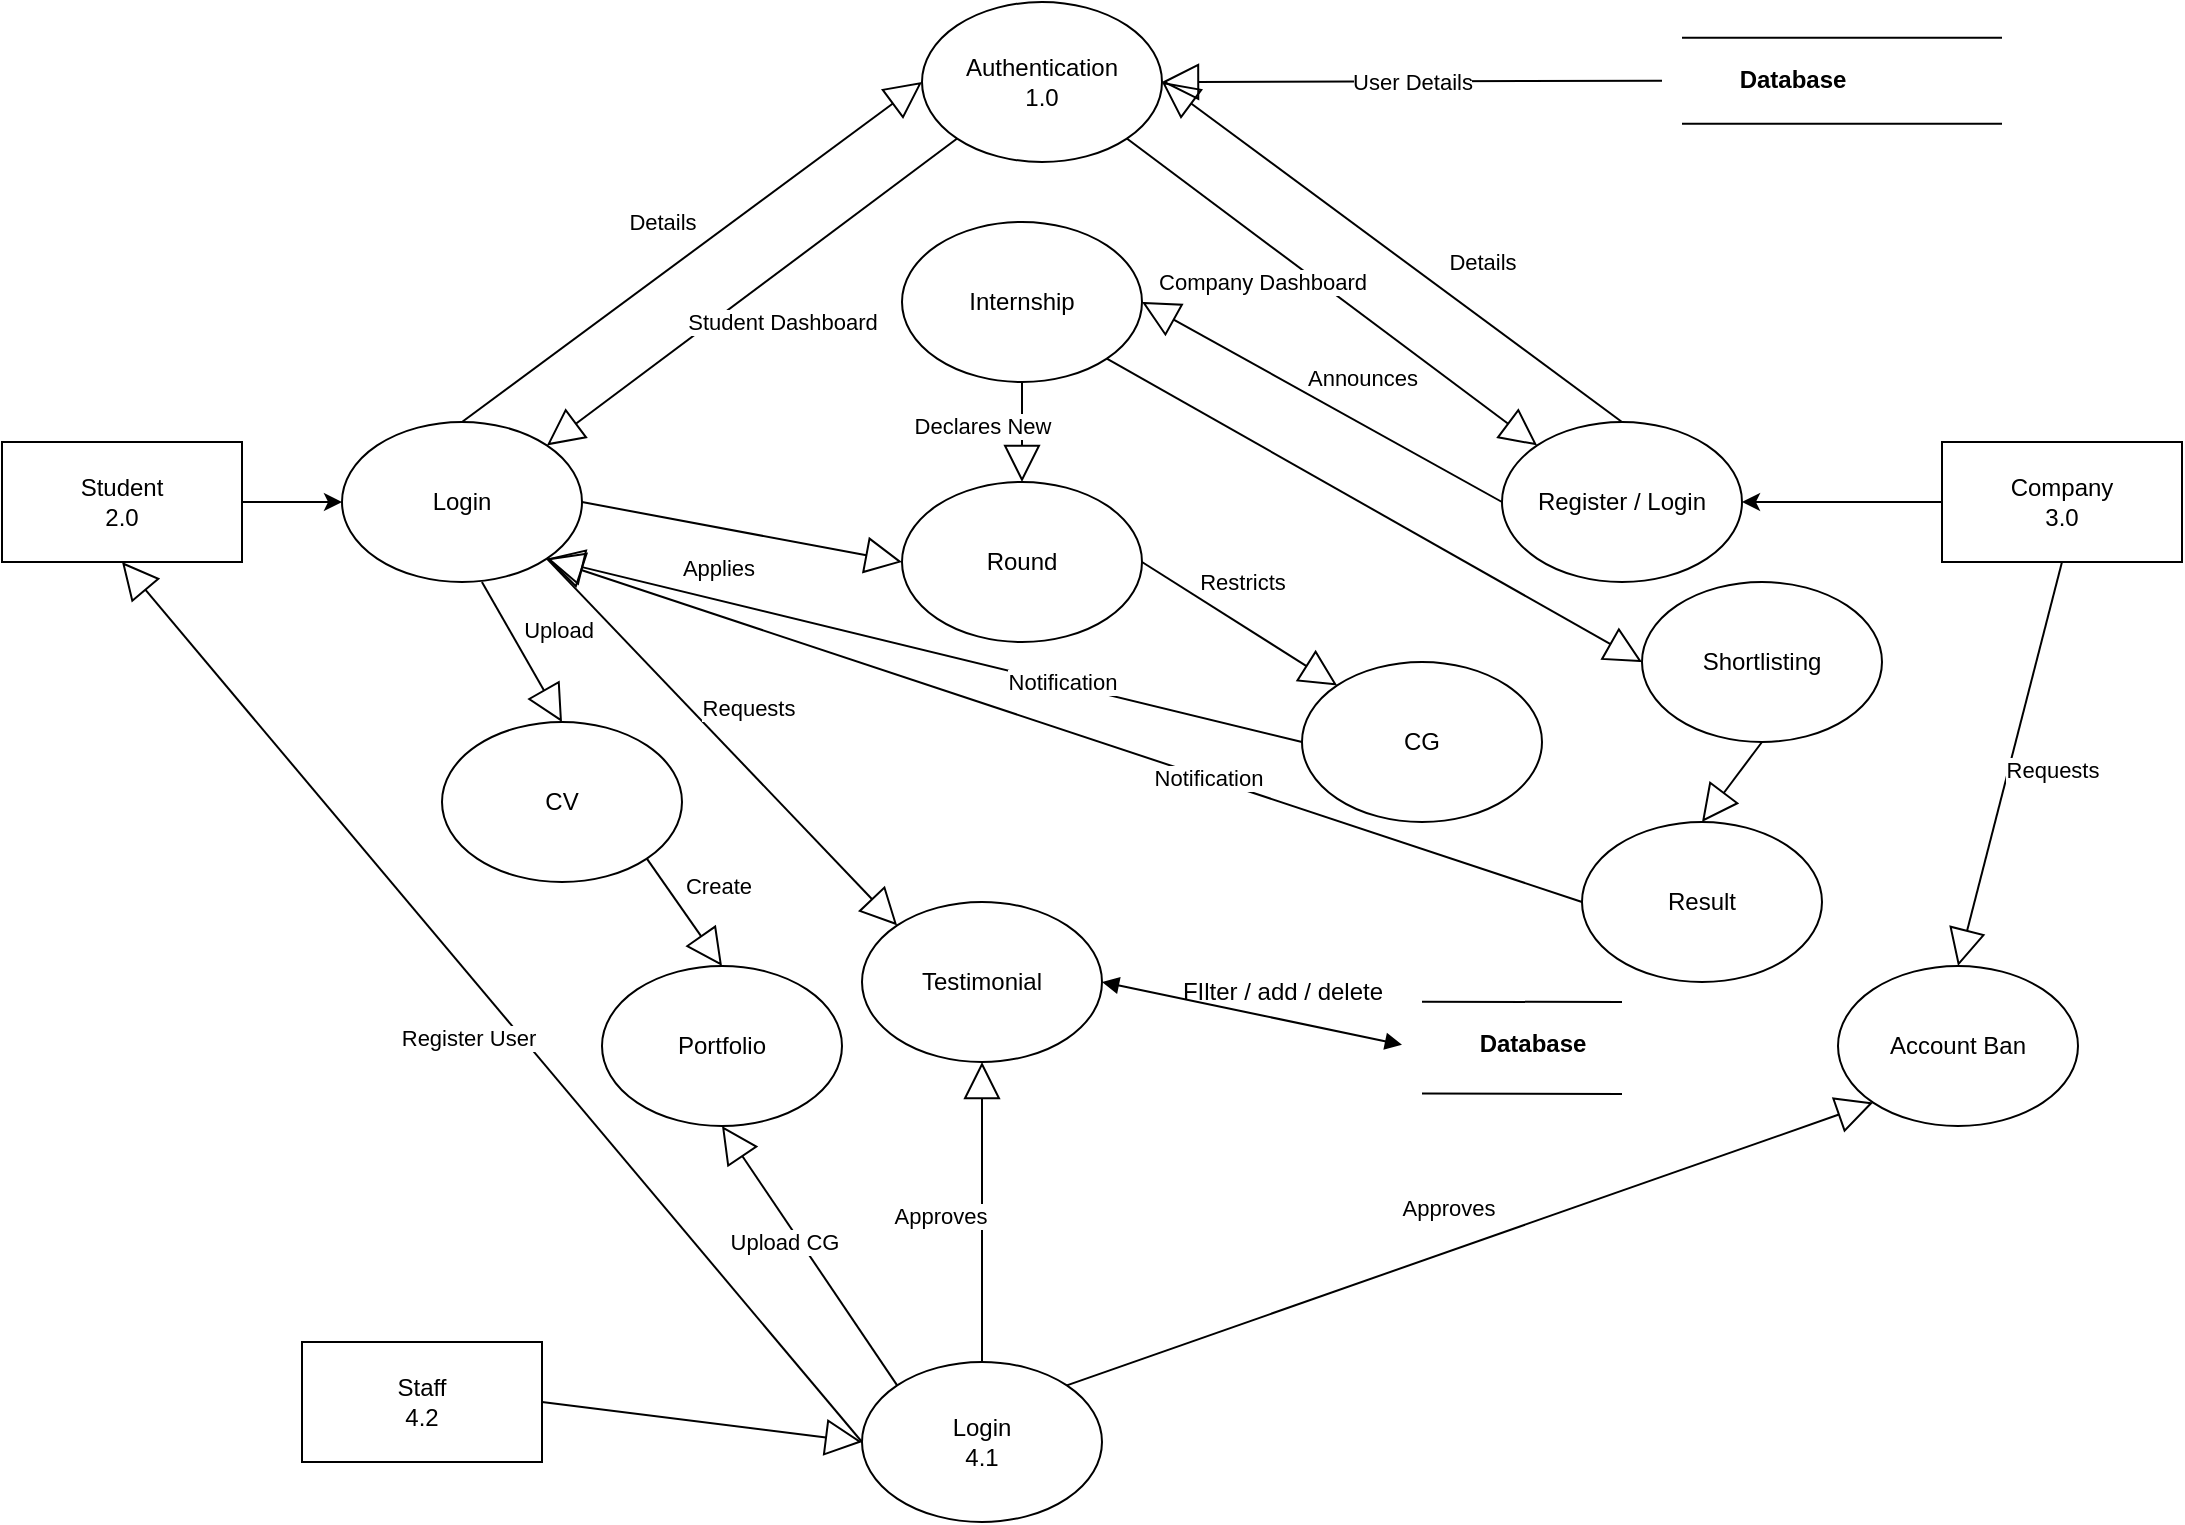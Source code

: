 <mxfile version="21.6.5" type="device">
  <diagram name="Page-1" id="pc5E2ixPP8YHk-VGkzts">
    <mxGraphModel dx="2250" dy="715" grid="1" gridSize="10" guides="1" tooltips="1" connect="1" arrows="1" fold="1" page="1" pageScale="1" pageWidth="850" pageHeight="1100" math="0" shadow="0">
      <root>
        <mxCell id="0" />
        <mxCell id="1" parent="0" />
        <mxCell id="IE_fFF377AxmOuy6dgKx-1" value="Student&lt;br&gt;2.0" style="rounded=0;whiteSpace=wrap;html=1;" parent="1" vertex="1">
          <mxGeometry x="-130" y="290" width="120" height="60" as="geometry" />
        </mxCell>
        <mxCell id="IE_fFF377AxmOuy6dgKx-2" value="Authentication&lt;br&gt;1.0" style="ellipse;whiteSpace=wrap;html=1;" parent="1" vertex="1">
          <mxGeometry x="330" y="70" width="120" height="80" as="geometry" />
        </mxCell>
        <mxCell id="IE_fFF377AxmOuy6dgKx-3" value="Login" style="ellipse;whiteSpace=wrap;html=1;" parent="1" vertex="1">
          <mxGeometry x="40" y="280" width="120" height="80" as="geometry" />
        </mxCell>
        <mxCell id="IE_fFF377AxmOuy6dgKx-4" value="" style="endArrow=classic;html=1;rounded=0;exitX=1;exitY=0.5;exitDx=0;exitDy=0;entryX=0;entryY=0.5;entryDx=0;entryDy=0;" parent="1" source="IE_fFF377AxmOuy6dgKx-1" target="IE_fFF377AxmOuy6dgKx-3" edge="1">
          <mxGeometry width="50" height="50" relative="1" as="geometry">
            <mxPoint x="410" y="320" as="sourcePoint" />
            <mxPoint x="460" y="270" as="targetPoint" />
          </mxGeometry>
        </mxCell>
        <mxCell id="IE_fFF377AxmOuy6dgKx-6" value="Details" style="endArrow=block;endSize=16;endFill=0;html=1;rounded=0;exitX=0.5;exitY=0;exitDx=0;exitDy=0;entryX=0;entryY=0.5;entryDx=0;entryDy=0;" parent="1" source="IE_fFF377AxmOuy6dgKx-3" target="IE_fFF377AxmOuy6dgKx-2" edge="1">
          <mxGeometry x="-0.022" y="21" width="160" relative="1" as="geometry">
            <mxPoint x="350" y="300" as="sourcePoint" />
            <mxPoint x="510" y="300" as="targetPoint" />
            <mxPoint as="offset" />
          </mxGeometry>
        </mxCell>
        <mxCell id="IE_fFF377AxmOuy6dgKx-7" value="User Details" style="endArrow=block;endSize=16;endFill=0;html=1;rounded=0;entryX=1;entryY=0.5;entryDx=0;entryDy=0;exitX=0;exitY=0.5;exitDx=0;exitDy=0;" parent="1" target="IE_fFF377AxmOuy6dgKx-2" edge="1" source="VEWJcqNSV40qIhpfwmen-1">
          <mxGeometry width="160" relative="1" as="geometry">
            <mxPoint x="750" y="110" as="sourcePoint" />
            <mxPoint x="510" y="300" as="targetPoint" />
          </mxGeometry>
        </mxCell>
        <mxCell id="IE_fFF377AxmOuy6dgKx-8" value="Company&lt;br&gt;3.0" style="rounded=0;whiteSpace=wrap;html=1;" parent="1" vertex="1">
          <mxGeometry x="840" y="290" width="120" height="60" as="geometry" />
        </mxCell>
        <mxCell id="IE_fFF377AxmOuy6dgKx-9" value="Register / Login" style="ellipse;whiteSpace=wrap;html=1;" parent="1" vertex="1">
          <mxGeometry x="620" y="280" width="120" height="80" as="geometry" />
        </mxCell>
        <mxCell id="IE_fFF377AxmOuy6dgKx-10" value="" style="endArrow=classic;html=1;rounded=0;exitX=0;exitY=0.5;exitDx=0;exitDy=0;" parent="1" source="IE_fFF377AxmOuy6dgKx-8" edge="1">
          <mxGeometry width="50" height="50" relative="1" as="geometry">
            <mxPoint x="1240" y="320" as="sourcePoint" />
            <mxPoint x="740" y="320" as="targetPoint" />
          </mxGeometry>
        </mxCell>
        <mxCell id="IE_fFF377AxmOuy6dgKx-12" value="Details" style="endArrow=block;endSize=16;endFill=0;html=1;rounded=0;exitX=0.5;exitY=0;exitDx=0;exitDy=0;entryX=1;entryY=0.5;entryDx=0;entryDy=0;" parent="1" source="IE_fFF377AxmOuy6dgKx-9" target="IE_fFF377AxmOuy6dgKx-2" edge="1">
          <mxGeometry x="-0.274" y="-23" width="160" relative="1" as="geometry">
            <mxPoint x="110" y="290" as="sourcePoint" />
            <mxPoint x="340" y="120" as="targetPoint" />
            <mxPoint as="offset" />
          </mxGeometry>
        </mxCell>
        <mxCell id="IE_fFF377AxmOuy6dgKx-13" value="Student Dashboard" style="endArrow=block;endSize=16;endFill=0;html=1;rounded=0;exitX=0;exitY=1;exitDx=0;exitDy=0;entryX=1;entryY=0;entryDx=0;entryDy=0;" parent="1" source="IE_fFF377AxmOuy6dgKx-2" target="IE_fFF377AxmOuy6dgKx-3" edge="1">
          <mxGeometry x="-0.022" y="21" width="160" relative="1" as="geometry">
            <mxPoint x="110" y="290" as="sourcePoint" />
            <mxPoint x="340" y="120" as="targetPoint" />
            <mxPoint as="offset" />
          </mxGeometry>
        </mxCell>
        <mxCell id="IE_fFF377AxmOuy6dgKx-14" value="Company Dashboard" style="endArrow=block;endSize=16;endFill=0;html=1;rounded=0;exitX=1;exitY=1;exitDx=0;exitDy=0;entryX=0;entryY=0;entryDx=0;entryDy=0;" parent="1" source="IE_fFF377AxmOuy6dgKx-2" target="IE_fFF377AxmOuy6dgKx-9" edge="1">
          <mxGeometry x="-0.242" y="-17" width="160" relative="1" as="geometry">
            <mxPoint x="358" y="148" as="sourcePoint" />
            <mxPoint x="152" y="302" as="targetPoint" />
            <mxPoint as="offset" />
          </mxGeometry>
        </mxCell>
        <mxCell id="IE_fFF377AxmOuy6dgKx-15" value="CV" style="ellipse;whiteSpace=wrap;html=1;" parent="1" vertex="1">
          <mxGeometry x="90" y="430" width="120" height="80" as="geometry" />
        </mxCell>
        <mxCell id="IE_fFF377AxmOuy6dgKx-16" value="Portfolio" style="ellipse;whiteSpace=wrap;html=1;" parent="1" vertex="1">
          <mxGeometry x="170" y="552" width="120" height="80" as="geometry" />
        </mxCell>
        <mxCell id="IE_fFF377AxmOuy6dgKx-17" value="Upload" style="endArrow=block;endSize=16;endFill=0;html=1;rounded=0;exitX=0.583;exitY=1;exitDx=0;exitDy=0;entryX=0.5;entryY=0;entryDx=0;entryDy=0;exitPerimeter=0;" parent="1" source="IE_fFF377AxmOuy6dgKx-3" target="IE_fFF377AxmOuy6dgKx-15" edge="1">
          <mxGeometry x="-0.022" y="21" width="160" relative="1" as="geometry">
            <mxPoint x="110" y="290" as="sourcePoint" />
            <mxPoint x="340" y="120" as="targetPoint" />
            <mxPoint as="offset" />
          </mxGeometry>
        </mxCell>
        <mxCell id="IE_fFF377AxmOuy6dgKx-18" value="Create" style="endArrow=block;endSize=16;endFill=0;html=1;rounded=0;exitX=1;exitY=1;exitDx=0;exitDy=0;entryX=0.5;entryY=0;entryDx=0;entryDy=0;" parent="1" source="IE_fFF377AxmOuy6dgKx-15" target="IE_fFF377AxmOuy6dgKx-16" edge="1">
          <mxGeometry x="-0.022" y="21" width="160" relative="1" as="geometry">
            <mxPoint x="170" y="330" as="sourcePoint" />
            <mxPoint x="270" y="330" as="targetPoint" />
            <mxPoint as="offset" />
          </mxGeometry>
        </mxCell>
        <mxCell id="IE_fFF377AxmOuy6dgKx-19" value="Internship" style="ellipse;whiteSpace=wrap;html=1;" parent="1" vertex="1">
          <mxGeometry x="320" y="180" width="120" height="80" as="geometry" />
        </mxCell>
        <mxCell id="IE_fFF377AxmOuy6dgKx-20" value="Announces" style="endArrow=block;endSize=16;endFill=0;html=1;rounded=0;exitX=0;exitY=0.5;exitDx=0;exitDy=0;entryX=1;entryY=0.5;entryDx=0;entryDy=0;" parent="1" source="IE_fFF377AxmOuy6dgKx-9" target="IE_fFF377AxmOuy6dgKx-19" edge="1">
          <mxGeometry x="-0.111" y="-20" width="160" relative="1" as="geometry">
            <mxPoint x="170" y="330" as="sourcePoint" />
            <mxPoint x="530" y="320" as="targetPoint" />
            <mxPoint as="offset" />
          </mxGeometry>
        </mxCell>
        <mxCell id="IE_fFF377AxmOuy6dgKx-21" value="Round" style="ellipse;whiteSpace=wrap;html=1;" parent="1" vertex="1">
          <mxGeometry x="320" y="310" width="120" height="80" as="geometry" />
        </mxCell>
        <mxCell id="IE_fFF377AxmOuy6dgKx-22" value="Declares New" style="endArrow=block;endSize=16;endFill=0;html=1;rounded=0;exitX=0.5;exitY=1;exitDx=0;exitDy=0;entryX=0.5;entryY=0;entryDx=0;entryDy=0;" parent="1" source="IE_fFF377AxmOuy6dgKx-19" target="IE_fFF377AxmOuy6dgKx-21" edge="1">
          <mxGeometry x="-0.111" y="-20" width="160" relative="1" as="geometry">
            <mxPoint x="630" y="330" as="sourcePoint" />
            <mxPoint x="540" y="330" as="targetPoint" />
            <mxPoint as="offset" />
          </mxGeometry>
        </mxCell>
        <mxCell id="IE_fFF377AxmOuy6dgKx-23" value="Applies" style="endArrow=block;endSize=16;endFill=0;html=1;rounded=0;exitX=1;exitY=0.5;exitDx=0;exitDy=0;entryX=0;entryY=0.5;entryDx=0;entryDy=0;" parent="1" source="IE_fFF377AxmOuy6dgKx-3" target="IE_fFF377AxmOuy6dgKx-21" edge="1">
          <mxGeometry x="-0.111" y="-20" width="160" relative="1" as="geometry">
            <mxPoint x="390" y="290" as="sourcePoint" />
            <mxPoint x="390" y="340" as="targetPoint" />
            <mxPoint as="offset" />
          </mxGeometry>
        </mxCell>
        <mxCell id="IE_fFF377AxmOuy6dgKx-24" value="CG" style="ellipse;whiteSpace=wrap;html=1;" parent="1" vertex="1">
          <mxGeometry x="520" y="400" width="120" height="80" as="geometry" />
        </mxCell>
        <mxCell id="IE_fFF377AxmOuy6dgKx-25" value="Restricts" style="endArrow=block;endSize=16;endFill=0;html=1;rounded=0;exitX=1;exitY=0.5;exitDx=0;exitDy=0;entryX=0;entryY=0;entryDx=0;entryDy=0;" parent="1" source="IE_fFF377AxmOuy6dgKx-21" target="IE_fFF377AxmOuy6dgKx-24" edge="1">
          <mxGeometry x="-0.175" y="18" width="160" relative="1" as="geometry">
            <mxPoint x="170" y="330" as="sourcePoint" />
            <mxPoint x="330" y="360" as="targetPoint" />
            <mxPoint as="offset" />
          </mxGeometry>
        </mxCell>
        <mxCell id="IE_fFF377AxmOuy6dgKx-26" value="Notification" style="endArrow=block;endSize=16;endFill=0;html=1;rounded=0;exitX=0;exitY=0.5;exitDx=0;exitDy=0;entryX=1;entryY=1;entryDx=0;entryDy=0;" parent="1" source="IE_fFF377AxmOuy6dgKx-24" target="IE_fFF377AxmOuy6dgKx-3" edge="1">
          <mxGeometry x="-0.363" y="-1" width="160" relative="1" as="geometry">
            <mxPoint x="450" y="360" as="sourcePoint" />
            <mxPoint x="548" y="422" as="targetPoint" />
            <mxPoint as="offset" />
          </mxGeometry>
        </mxCell>
        <mxCell id="IE_fFF377AxmOuy6dgKx-27" value="Result" style="ellipse;whiteSpace=wrap;html=1;" parent="1" vertex="1">
          <mxGeometry x="660" y="480" width="120" height="80" as="geometry" />
        </mxCell>
        <mxCell id="IE_fFF377AxmOuy6dgKx-28" value="" style="endArrow=block;endSize=16;endFill=0;html=1;rounded=0;exitX=1;exitY=1;exitDx=0;exitDy=0;entryX=0;entryY=0.5;entryDx=0;entryDy=0;" parent="1" source="IE_fFF377AxmOuy6dgKx-19" target="IE_fFF377AxmOuy6dgKx-34" edge="1">
          <mxGeometry x="-0.275" width="160" relative="1" as="geometry">
            <mxPoint x="450" y="360" as="sourcePoint" />
            <mxPoint x="548" y="422" as="targetPoint" />
            <mxPoint as="offset" />
          </mxGeometry>
        </mxCell>
        <mxCell id="IE_fFF377AxmOuy6dgKx-29" value="Notification" style="endArrow=block;endSize=16;endFill=0;html=1;rounded=0;exitX=0;exitY=0.5;exitDx=0;exitDy=0;entryX=1;entryY=1;entryDx=0;entryDy=0;" parent="1" source="IE_fFF377AxmOuy6dgKx-27" target="IE_fFF377AxmOuy6dgKx-3" edge="1">
          <mxGeometry x="-0.275" width="160" relative="1" as="geometry">
            <mxPoint x="432" y="258" as="sourcePoint" />
            <mxPoint x="840" y="510" as="targetPoint" />
            <mxPoint as="offset" />
          </mxGeometry>
        </mxCell>
        <mxCell id="IE_fFF377AxmOuy6dgKx-30" value="Testimonial" style="ellipse;whiteSpace=wrap;html=1;" parent="1" vertex="1">
          <mxGeometry x="300" y="520" width="120" height="80" as="geometry" />
        </mxCell>
        <mxCell id="IE_fFF377AxmOuy6dgKx-31" value="Requests" style="endArrow=block;endSize=16;endFill=0;html=1;rounded=0;exitX=1;exitY=1;exitDx=0;exitDy=0;entryX=0;entryY=0;entryDx=0;entryDy=0;" parent="1" source="IE_fFF377AxmOuy6dgKx-3" target="IE_fFF377AxmOuy6dgKx-30" edge="1">
          <mxGeometry x="-0.022" y="21" width="160" relative="1" as="geometry">
            <mxPoint x="120" y="370" as="sourcePoint" />
            <mxPoint x="120" y="420" as="targetPoint" />
            <mxPoint as="offset" />
          </mxGeometry>
        </mxCell>
        <mxCell id="IE_fFF377AxmOuy6dgKx-32" value="Account Ban" style="ellipse;whiteSpace=wrap;html=1;" parent="1" vertex="1">
          <mxGeometry x="788" y="552" width="120" height="80" as="geometry" />
        </mxCell>
        <mxCell id="IE_fFF377AxmOuy6dgKx-33" value="Requests" style="endArrow=block;endSize=16;endFill=0;html=1;rounded=0;exitX=0.5;exitY=1;exitDx=0;exitDy=0;entryX=0.5;entryY=0;entryDx=0;entryDy=0;" parent="1" source="IE_fFF377AxmOuy6dgKx-8" target="IE_fFF377AxmOuy6dgKx-32" edge="1">
          <mxGeometry x="-0.022" y="21" width="160" relative="1" as="geometry">
            <mxPoint x="630" y="380" as="sourcePoint" />
            <mxPoint x="608" y="452" as="targetPoint" />
            <mxPoint as="offset" />
          </mxGeometry>
        </mxCell>
        <mxCell id="IE_fFF377AxmOuy6dgKx-34" value="Shortlisting" style="ellipse;whiteSpace=wrap;html=1;" parent="1" vertex="1">
          <mxGeometry x="690" y="360" width="120" height="80" as="geometry" />
        </mxCell>
        <mxCell id="IE_fFF377AxmOuy6dgKx-35" value="" style="endArrow=block;endSize=16;endFill=0;html=1;rounded=0;exitX=0.5;exitY=1;exitDx=0;exitDy=0;entryX=0.5;entryY=0;entryDx=0;entryDy=0;" parent="1" source="IE_fFF377AxmOuy6dgKx-34" target="IE_fFF377AxmOuy6dgKx-27" edge="1">
          <mxGeometry x="-0.175" y="18" width="160" relative="1" as="geometry">
            <mxPoint x="450" y="360" as="sourcePoint" />
            <mxPoint x="548" y="422" as="targetPoint" />
            <mxPoint as="offset" />
          </mxGeometry>
        </mxCell>
        <mxCell id="IE_fFF377AxmOuy6dgKx-36" value="Staff&lt;br&gt;4.2" style="rounded=0;whiteSpace=wrap;html=1;" parent="1" vertex="1">
          <mxGeometry x="20" y="740" width="120" height="60" as="geometry" />
        </mxCell>
        <mxCell id="IE_fFF377AxmOuy6dgKx-37" value="Login&lt;br&gt;4.1" style="ellipse;whiteSpace=wrap;html=1;" parent="1" vertex="1">
          <mxGeometry x="300" y="750" width="120" height="80" as="geometry" />
        </mxCell>
        <mxCell id="IE_fFF377AxmOuy6dgKx-38" value="" style="endArrow=block;endSize=16;endFill=0;html=1;rounded=0;exitX=1;exitY=0.5;exitDx=0;exitDy=0;entryX=0;entryY=0.5;entryDx=0;entryDy=0;" parent="1" source="IE_fFF377AxmOuy6dgKx-36" target="IE_fFF377AxmOuy6dgKx-37" edge="1">
          <mxGeometry x="-0.022" y="21" width="160" relative="1" as="geometry">
            <mxPoint x="120" y="500" as="sourcePoint" />
            <mxPoint x="120" y="550" as="targetPoint" />
            <mxPoint as="offset" />
          </mxGeometry>
        </mxCell>
        <mxCell id="IE_fFF377AxmOuy6dgKx-39" value="Approves" style="endArrow=block;endSize=16;endFill=0;html=1;rounded=0;exitX=0.5;exitY=0;exitDx=0;exitDy=0;entryX=0.5;entryY=1;entryDx=0;entryDy=0;" parent="1" source="IE_fFF377AxmOuy6dgKx-37" target="IE_fFF377AxmOuy6dgKx-30" edge="1">
          <mxGeometry x="-0.022" y="21" width="160" relative="1" as="geometry">
            <mxPoint x="120" y="500" as="sourcePoint" />
            <mxPoint x="120" y="550" as="targetPoint" />
            <mxPoint as="offset" />
          </mxGeometry>
        </mxCell>
        <mxCell id="IE_fFF377AxmOuy6dgKx-40" value="Approves" style="endArrow=block;endSize=16;endFill=0;html=1;rounded=0;exitX=1;exitY=0;exitDx=0;exitDy=0;entryX=0;entryY=1;entryDx=0;entryDy=0;" parent="1" source="IE_fFF377AxmOuy6dgKx-37" target="IE_fFF377AxmOuy6dgKx-32" edge="1">
          <mxGeometry x="-0.022" y="21" width="160" relative="1" as="geometry">
            <mxPoint x="435" y="710" as="sourcePoint" />
            <mxPoint x="370" y="610" as="targetPoint" />
            <mxPoint as="offset" />
          </mxGeometry>
        </mxCell>
        <mxCell id="IE_fFF377AxmOuy6dgKx-41" value="Register User" style="endArrow=block;endSize=16;endFill=0;html=1;rounded=0;exitX=0;exitY=0.5;exitDx=0;exitDy=0;entryX=0.5;entryY=1;entryDx=0;entryDy=0;" parent="1" source="IE_fFF377AxmOuy6dgKx-37" target="IE_fFF377AxmOuy6dgKx-1" edge="1">
          <mxGeometry x="-0.022" y="21" width="160" relative="1" as="geometry">
            <mxPoint x="-180" y="390" as="sourcePoint" />
            <mxPoint x="190" y="830" as="targetPoint" />
            <mxPoint as="offset" />
          </mxGeometry>
        </mxCell>
        <mxCell id="IE_fFF377AxmOuy6dgKx-42" value="Upload CG" style="endArrow=block;endSize=16;endFill=0;html=1;rounded=0;exitX=0;exitY=0;exitDx=0;exitDy=0;entryX=0.5;entryY=1;entryDx=0;entryDy=0;" parent="1" source="IE_fFF377AxmOuy6dgKx-37" target="IE_fFF377AxmOuy6dgKx-16" edge="1">
          <mxGeometry x="0.171" y="8" width="160" relative="1" as="geometry">
            <mxPoint x="310" y="800" as="sourcePoint" />
            <mxPoint x="-60" y="360" as="targetPoint" />
            <mxPoint x="1" as="offset" />
          </mxGeometry>
        </mxCell>
        <mxCell id="IE_fFF377AxmOuy6dgKx-43" value="" style="endArrow=block;startArrow=block;endFill=1;startFill=1;html=1;rounded=0;exitX=1;exitY=0.5;exitDx=0;exitDy=0;entryX=0;entryY=0.5;entryDx=0;entryDy=0;" parent="1" source="IE_fFF377AxmOuy6dgKx-30" edge="1" target="VEWJcqNSV40qIhpfwmen-7">
          <mxGeometry width="160" relative="1" as="geometry">
            <mxPoint x="410" y="480" as="sourcePoint" />
            <mxPoint x="570" y="560" as="targetPoint" />
          </mxGeometry>
        </mxCell>
        <mxCell id="IE_fFF377AxmOuy6dgKx-46" value="&lt;span style=&quot;font-weight: normal;&quot;&gt;FIlter / add / delete&lt;/span&gt;" style="text;align=center;fontStyle=1;verticalAlign=middle;spacingLeft=3;spacingRight=3;strokeColor=none;rotatable=0;points=[[0,0.5],[1,0.5]];portConstraint=eastwest;html=1;" parent="1" vertex="1">
          <mxGeometry x="470" y="552" width="80" height="26" as="geometry" />
        </mxCell>
        <mxCell id="VEWJcqNSV40qIhpfwmen-1" value="Database" style="text;align=center;fontStyle=1;verticalAlign=middle;spacingLeft=3;spacingRight=3;strokeColor=none;rotatable=0;points=[[0,0.5],[1,0.5]];portConstraint=eastwest;html=1;" vertex="1" parent="1">
          <mxGeometry x="700" y="87.88" width="130" height="43" as="geometry" />
        </mxCell>
        <mxCell id="VEWJcqNSV40qIhpfwmen-2" value="" style="endArrow=none;html=1;rounded=0;" edge="1" parent="1">
          <mxGeometry relative="1" as="geometry">
            <mxPoint x="710" y="87.88" as="sourcePoint" />
            <mxPoint x="870" y="87.88" as="targetPoint" />
          </mxGeometry>
        </mxCell>
        <mxCell id="VEWJcqNSV40qIhpfwmen-3" value="" style="endArrow=none;html=1;rounded=0;" edge="1" parent="1">
          <mxGeometry relative="1" as="geometry">
            <mxPoint x="710" y="130.88" as="sourcePoint" />
            <mxPoint x="870" y="130.88" as="targetPoint" />
          </mxGeometry>
        </mxCell>
        <mxCell id="VEWJcqNSV40qIhpfwmen-7" value="Database" style="text;align=center;fontStyle=1;verticalAlign=middle;spacingLeft=3;spacingRight=3;strokeColor=none;rotatable=0;points=[[0,0.5],[1,0.5]];portConstraint=eastwest;html=1;" vertex="1" parent="1">
          <mxGeometry x="570" y="569.87" width="130" height="43" as="geometry" />
        </mxCell>
        <mxCell id="VEWJcqNSV40qIhpfwmen-8" value="" style="endArrow=none;html=1;rounded=0;" edge="1" parent="1">
          <mxGeometry relative="1" as="geometry">
            <mxPoint x="580" y="569.87" as="sourcePoint" />
            <mxPoint x="680" y="570" as="targetPoint" />
          </mxGeometry>
        </mxCell>
        <mxCell id="VEWJcqNSV40qIhpfwmen-9" value="" style="endArrow=none;html=1;rounded=0;" edge="1" parent="1">
          <mxGeometry relative="1" as="geometry">
            <mxPoint x="580" y="615.74" as="sourcePoint" />
            <mxPoint x="680" y="616" as="targetPoint" />
          </mxGeometry>
        </mxCell>
      </root>
    </mxGraphModel>
  </diagram>
</mxfile>

